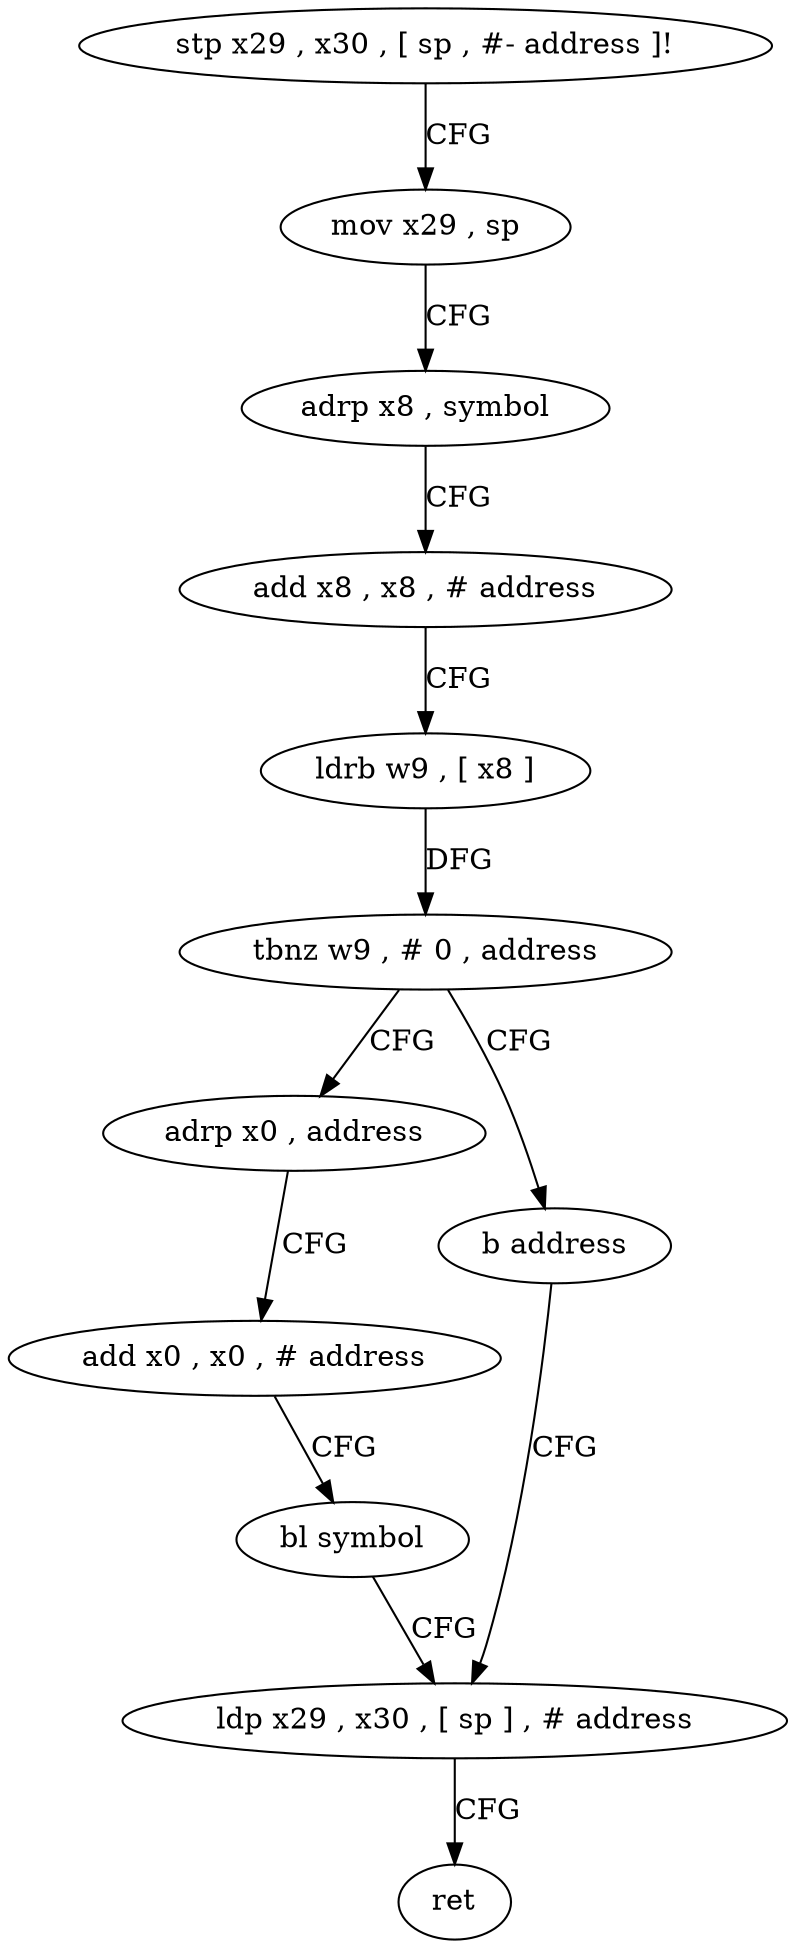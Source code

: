 digraph "func" {
"4230356" [label = "stp x29 , x30 , [ sp , #- address ]!" ]
"4230360" [label = "mov x29 , sp" ]
"4230364" [label = "adrp x8 , symbol" ]
"4230368" [label = "add x8 , x8 , # address" ]
"4230372" [label = "ldrb w9 , [ x8 ]" ]
"4230376" [label = "tbnz w9 , # 0 , address" ]
"4230384" [label = "adrp x0 , address" ]
"4230380" [label = "b address" ]
"4230388" [label = "add x0 , x0 , # address" ]
"4230392" [label = "bl symbol" ]
"4230396" [label = "ldp x29 , x30 , [ sp ] , # address" ]
"4230400" [label = "ret" ]
"4230356" -> "4230360" [ label = "CFG" ]
"4230360" -> "4230364" [ label = "CFG" ]
"4230364" -> "4230368" [ label = "CFG" ]
"4230368" -> "4230372" [ label = "CFG" ]
"4230372" -> "4230376" [ label = "DFG" ]
"4230376" -> "4230384" [ label = "CFG" ]
"4230376" -> "4230380" [ label = "CFG" ]
"4230384" -> "4230388" [ label = "CFG" ]
"4230380" -> "4230396" [ label = "CFG" ]
"4230388" -> "4230392" [ label = "CFG" ]
"4230392" -> "4230396" [ label = "CFG" ]
"4230396" -> "4230400" [ label = "CFG" ]
}
